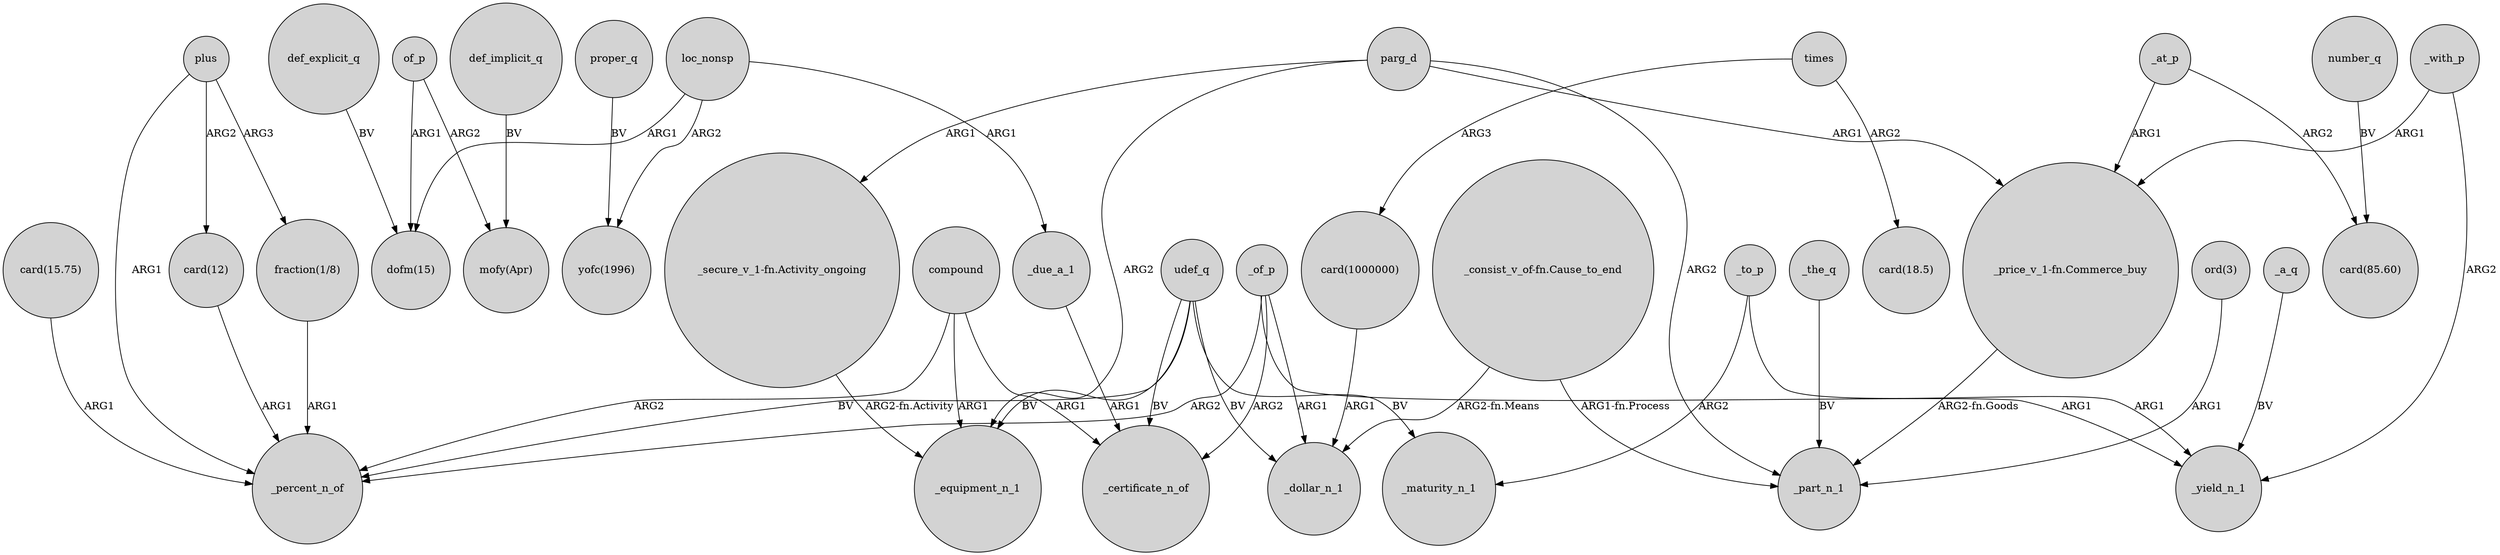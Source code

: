 digraph {
	node [shape=circle style=filled]
	parg_d -> _equipment_n_1 [label=ARG2]
	_of_p -> _dollar_n_1 [label=ARG1]
	_due_a_1 -> _certificate_n_of [label=ARG1]
	_of_p -> _yield_n_1 [label=ARG1]
	udef_q -> _equipment_n_1 [label=BV]
	compound -> _equipment_n_1 [label=ARG1]
	"ord(3)" -> _part_n_1 [label=ARG1]
	parg_d -> "_secure_v_1-fn.Activity_ongoing" [label=ARG1]
	def_implicit_q -> "mofy(Apr)" [label=BV]
	of_p -> "mofy(Apr)" [label=ARG2]
	times -> "card(18.5)" [label=ARG2]
	compound -> _certificate_n_of [label=ARG1]
	_with_p -> "_price_v_1-fn.Commerce_buy" [label=ARG1]
	parg_d -> _part_n_1 [label=ARG2]
	"_secure_v_1-fn.Activity_ongoing" -> _equipment_n_1 [label="ARG2-fn.Activity"]
	plus -> "card(12)" [label=ARG2]
	plus -> "fraction(1/8)" [label=ARG3]
	_of_p -> _certificate_n_of [label=ARG2]
	_at_p -> "card(85.60)" [label=ARG2]
	times -> "card(1000000)" [label=ARG3]
	"fraction(1/8)" -> _percent_n_of [label=ARG1]
	udef_q -> _certificate_n_of [label=BV]
	_at_p -> "_price_v_1-fn.Commerce_buy" [label=ARG1]
	parg_d -> "_price_v_1-fn.Commerce_buy" [label=ARG1]
	number_q -> "card(85.60)" [label=BV]
	udef_q -> _maturity_n_1 [label=BV]
	plus -> _percent_n_of [label=ARG1]
	"_consist_v_of-fn.Cause_to_end" -> _dollar_n_1 [label="ARG2-fn.Means"]
	udef_q -> _percent_n_of [label=BV]
	compound -> _percent_n_of [label=ARG2]
	"card(12)" -> _percent_n_of [label=ARG1]
	udef_q -> _dollar_n_1 [label=BV]
	"card(1000000)" -> _dollar_n_1 [label=ARG1]
	"card(15.75)" -> _percent_n_of [label=ARG1]
	loc_nonsp -> _due_a_1 [label=ARG1]
	_to_p -> _maturity_n_1 [label=ARG2]
	_with_p -> _yield_n_1 [label=ARG2]
	of_p -> "dofm(15)" [label=ARG1]
	def_explicit_q -> "dofm(15)" [label=BV]
	"_consist_v_of-fn.Cause_to_end" -> _part_n_1 [label="ARG1-fn.Process"]
	"_price_v_1-fn.Commerce_buy" -> _part_n_1 [label="ARG2-fn.Goods"]
	_a_q -> _yield_n_1 [label=BV]
	loc_nonsp -> "yofc(1996)" [label=ARG2]
	proper_q -> "yofc(1996)" [label=BV]
	_to_p -> _yield_n_1 [label=ARG1]
	_the_q -> _part_n_1 [label=BV]
	loc_nonsp -> "dofm(15)" [label=ARG1]
	_of_p -> _percent_n_of [label=ARG2]
}
